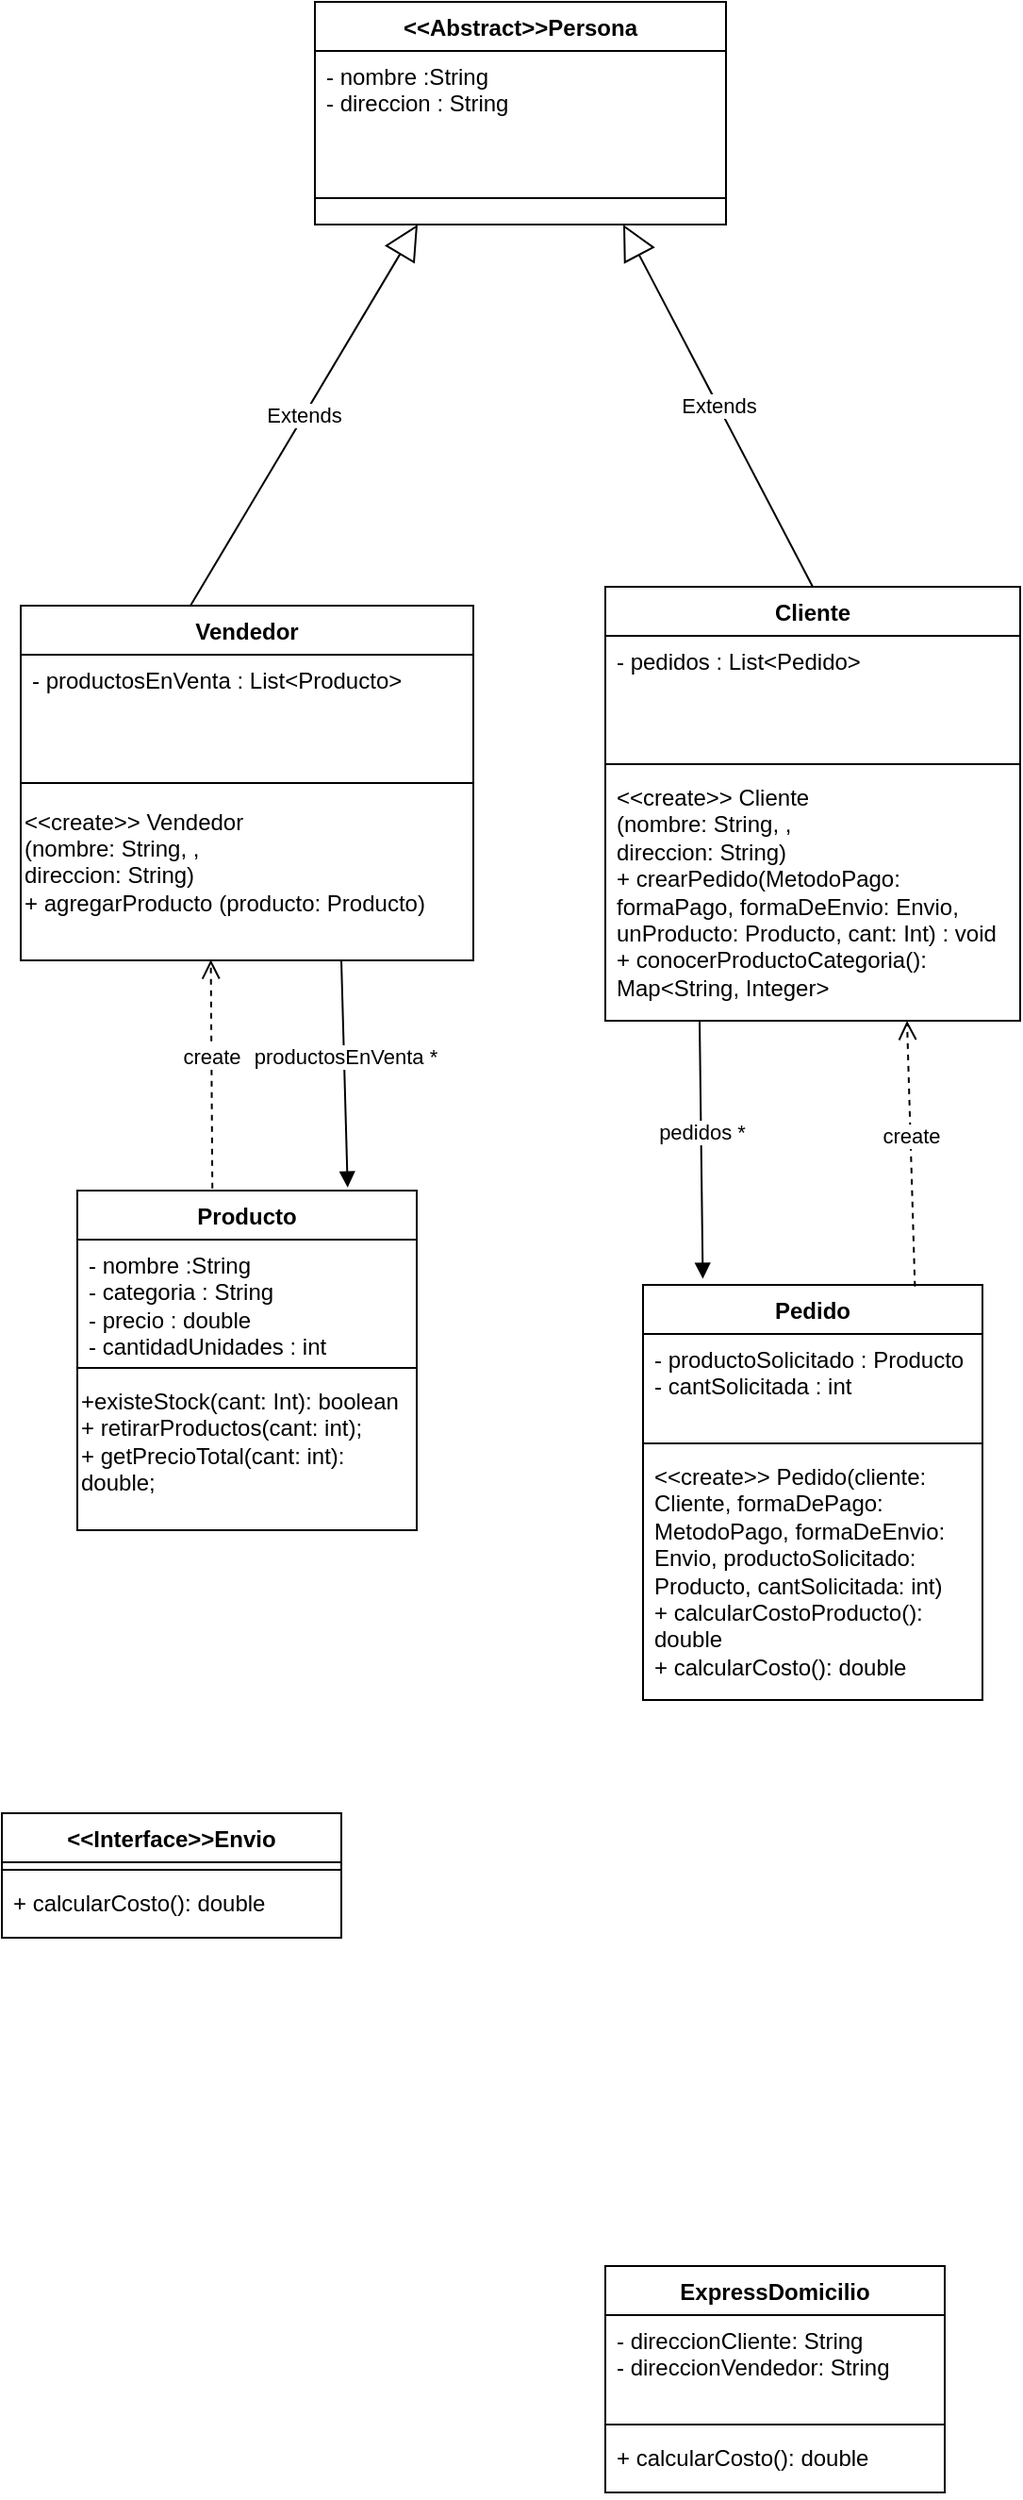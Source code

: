 <mxfile version="24.8.4">
  <diagram name="Page-1" id="Q8XXpIj9l2ZmjCHqsJ5m">
    <mxGraphModel dx="1195" dy="644" grid="1" gridSize="10" guides="1" tooltips="1" connect="1" arrows="1" fold="1" page="1" pageScale="1" pageWidth="1400" pageHeight="850" math="0" shadow="0">
      <root>
        <mxCell id="0" />
        <mxCell id="1" parent="0" />
        <mxCell id="-veU9qJLNlzz8U-IbR3Y-1" value="Vendedor" style="swimlane;fontStyle=1;align=center;verticalAlign=top;childLayout=stackLayout;horizontal=1;startSize=26;horizontalStack=0;resizeParent=1;resizeParentMax=0;resizeLast=0;collapsible=1;marginBottom=0;whiteSpace=wrap;html=1;" parent="1" vertex="1">
          <mxGeometry x="160" y="390" width="240" height="188" as="geometry" />
        </mxCell>
        <mxCell id="rAGmqaZjJyk7b_XVC86M-1" value="Extends" style="endArrow=block;endSize=16;endFill=0;html=1;rounded=0;entryX=0.25;entryY=1;entryDx=0;entryDy=0;" edge="1" parent="-veU9qJLNlzz8U-IbR3Y-1" target="-veU9qJLNlzz8U-IbR3Y-9">
          <mxGeometry width="160" relative="1" as="geometry">
            <mxPoint x="90" as="sourcePoint" />
            <mxPoint x="210" y="-150" as="targetPoint" />
          </mxGeometry>
        </mxCell>
        <mxCell id="-veU9qJLNlzz8U-IbR3Y-2" value="&lt;div&gt;- productosEnVenta : List&amp;lt;Producto&amp;gt;&lt;br&gt;&lt;/div&gt;" style="text;strokeColor=none;fillColor=none;align=left;verticalAlign=top;spacingLeft=4;spacingRight=4;overflow=hidden;rotatable=0;points=[[0,0.5],[1,0.5]];portConstraint=eastwest;whiteSpace=wrap;html=1;" parent="-veU9qJLNlzz8U-IbR3Y-1" vertex="1">
          <mxGeometry y="26" width="240" height="64" as="geometry" />
        </mxCell>
        <mxCell id="-veU9qJLNlzz8U-IbR3Y-3" value="" style="line;strokeWidth=1;fillColor=none;align=left;verticalAlign=middle;spacingTop=-1;spacingLeft=3;spacingRight=3;rotatable=0;labelPosition=right;points=[];portConstraint=eastwest;strokeColor=inherit;" parent="-veU9qJLNlzz8U-IbR3Y-1" vertex="1">
          <mxGeometry y="90" width="240" height="8" as="geometry" />
        </mxCell>
        <mxCell id="rAGmqaZjJyk7b_XVC86M-4" value="&lt;div&gt;&amp;lt;&amp;lt;create&amp;gt;&amp;gt; Vendedor&amp;nbsp;&lt;/div&gt;&lt;div&gt;(nombre: String, ,&amp;nbsp;&lt;/div&gt;&lt;div&gt;direccion: String)&lt;/div&gt;&lt;div&gt;+ agregarProducto (producto: Producto)&lt;br&gt;&lt;/div&gt;&lt;div&gt;&lt;br&gt;&lt;/div&gt;" style="text;html=1;align=left;verticalAlign=middle;resizable=0;points=[];autosize=1;strokeColor=none;fillColor=none;" vertex="1" parent="-veU9qJLNlzz8U-IbR3Y-1">
          <mxGeometry y="98" width="240" height="90" as="geometry" />
        </mxCell>
        <mxCell id="-veU9qJLNlzz8U-IbR3Y-5" value="Producto" style="swimlane;fontStyle=1;align=center;verticalAlign=top;childLayout=stackLayout;horizontal=1;startSize=26;horizontalStack=0;resizeParent=1;resizeParentMax=0;resizeLast=0;collapsible=1;marginBottom=0;whiteSpace=wrap;html=1;" parent="1" vertex="1">
          <mxGeometry x="190" y="700" width="180" height="180" as="geometry" />
        </mxCell>
        <mxCell id="rAGmqaZjJyk7b_XVC86M-11" value="create" style="html=1;verticalAlign=bottom;endArrow=open;dashed=1;endSize=8;curved=0;rounded=0;entryX=0.42;entryY=0.996;entryDx=0;entryDy=0;entryPerimeter=0;exitX=0.347;exitY=1.015;exitDx=0;exitDy=0;exitPerimeter=0;" edge="1" parent="-veU9qJLNlzz8U-IbR3Y-5" target="rAGmqaZjJyk7b_XVC86M-4">
          <mxGeometry relative="1" as="geometry">
            <mxPoint x="71.62" y="-1.17" as="sourcePoint" />
            <mxPoint x="70.0" y="117.18" as="targetPoint" />
          </mxGeometry>
        </mxCell>
        <mxCell id="-veU9qJLNlzz8U-IbR3Y-6" value="&lt;div&gt;- nombre :String&lt;/div&gt;&lt;div&gt;- categoria : String&lt;/div&gt;&lt;div&gt;- precio : double&lt;/div&gt;&lt;div&gt;- cantidadUnidades : int&lt;/div&gt;" style="text;strokeColor=none;fillColor=none;align=left;verticalAlign=top;spacingLeft=4;spacingRight=4;overflow=hidden;rotatable=0;points=[[0,0.5],[1,0.5]];portConstraint=eastwest;whiteSpace=wrap;html=1;" parent="-veU9qJLNlzz8U-IbR3Y-5" vertex="1">
          <mxGeometry y="26" width="180" height="64" as="geometry" />
        </mxCell>
        <mxCell id="-veU9qJLNlzz8U-IbR3Y-7" value="" style="line;strokeWidth=1;fillColor=none;align=left;verticalAlign=middle;spacingTop=-1;spacingLeft=3;spacingRight=3;rotatable=0;labelPosition=right;points=[];portConstraint=eastwest;strokeColor=inherit;" parent="-veU9qJLNlzz8U-IbR3Y-5" vertex="1">
          <mxGeometry y="90" width="180" height="8" as="geometry" />
        </mxCell>
        <mxCell id="rAGmqaZjJyk7b_XVC86M-5" value="&lt;div&gt;+existeStock(cant: Int): boolean&lt;br&gt;&lt;/div&gt;&lt;div&gt;+ retirarProductos(cant: int);&lt;/div&gt;+ getPrecioTotal(cant: int): double;" style="text;whiteSpace=wrap;html=1;" vertex="1" parent="-veU9qJLNlzz8U-IbR3Y-5">
          <mxGeometry y="98" width="180" height="82" as="geometry" />
        </mxCell>
        <mxCell id="-veU9qJLNlzz8U-IbR3Y-9" value="&amp;lt;&amp;lt;Abstract&amp;gt;&amp;gt;Persona" style="swimlane;fontStyle=1;align=center;verticalAlign=top;childLayout=stackLayout;horizontal=1;startSize=26;horizontalStack=0;resizeParent=1;resizeParentMax=0;resizeLast=0;collapsible=1;marginBottom=0;whiteSpace=wrap;html=1;" parent="1" vertex="1">
          <mxGeometry x="316" y="70" width="218" height="118" as="geometry" />
        </mxCell>
        <mxCell id="-veU9qJLNlzz8U-IbR3Y-10" value="&lt;div&gt;- nombre :String&lt;/div&gt;&lt;div&gt;- direccion : String&lt;/div&gt;" style="text;strokeColor=none;fillColor=none;align=left;verticalAlign=top;spacingLeft=4;spacingRight=4;overflow=hidden;rotatable=0;points=[[0,0.5],[1,0.5]];portConstraint=eastwest;whiteSpace=wrap;html=1;" parent="-veU9qJLNlzz8U-IbR3Y-9" vertex="1">
          <mxGeometry y="26" width="218" height="64" as="geometry" />
        </mxCell>
        <mxCell id="-veU9qJLNlzz8U-IbR3Y-11" value="" style="line;strokeWidth=1;fillColor=none;align=left;verticalAlign=middle;spacingTop=-1;spacingLeft=3;spacingRight=3;rotatable=0;labelPosition=right;points=[];portConstraint=eastwest;strokeColor=inherit;" parent="-veU9qJLNlzz8U-IbR3Y-9" vertex="1">
          <mxGeometry y="90" width="218" height="28" as="geometry" />
        </mxCell>
        <mxCell id="-veU9qJLNlzz8U-IbR3Y-13" value="Cliente" style="swimlane;fontStyle=1;align=center;verticalAlign=top;childLayout=stackLayout;horizontal=1;startSize=26;horizontalStack=0;resizeParent=1;resizeParentMax=0;resizeLast=0;collapsible=1;marginBottom=0;whiteSpace=wrap;html=1;" parent="1" vertex="1">
          <mxGeometry x="470" y="380" width="220" height="230" as="geometry" />
        </mxCell>
        <mxCell id="-veU9qJLNlzz8U-IbR3Y-14" value="&lt;div&gt;- pedidos : List&amp;lt;Pedido&amp;gt;&lt;br&gt;&lt;/div&gt;" style="text;strokeColor=none;fillColor=none;align=left;verticalAlign=top;spacingLeft=4;spacingRight=4;overflow=hidden;rotatable=0;points=[[0,0.5],[1,0.5]];portConstraint=eastwest;whiteSpace=wrap;html=1;" parent="-veU9qJLNlzz8U-IbR3Y-13" vertex="1">
          <mxGeometry y="26" width="220" height="64" as="geometry" />
        </mxCell>
        <mxCell id="-veU9qJLNlzz8U-IbR3Y-15" value="" style="line;strokeWidth=1;fillColor=none;align=left;verticalAlign=middle;spacingTop=-1;spacingLeft=3;spacingRight=3;rotatable=0;labelPosition=right;points=[];portConstraint=eastwest;strokeColor=inherit;" parent="-veU9qJLNlzz8U-IbR3Y-13" vertex="1">
          <mxGeometry y="90" width="220" height="8" as="geometry" />
        </mxCell>
        <mxCell id="-veU9qJLNlzz8U-IbR3Y-16" value="&lt;div&gt;&lt;div&gt;&amp;lt;&amp;lt;create&amp;gt;&amp;gt; Cliente&lt;/div&gt;&lt;div&gt;(nombre: String, ,&amp;nbsp;&lt;/div&gt;&lt;div&gt;direccion: String)&lt;/div&gt;+ crearPedido(MetodoPago: formaPago, formaDeEnvio: Envio, unProducto: Producto, cant: Int) : void&lt;/div&gt;&lt;div&gt;+ conocerProductoCategoria(): Map&amp;lt;String, Integer&amp;gt;&lt;br&gt;&lt;/div&gt;" style="text;strokeColor=none;fillColor=none;align=left;verticalAlign=top;spacingLeft=4;spacingRight=4;overflow=hidden;rotatable=0;points=[[0,0.5],[1,0.5]];portConstraint=eastwest;whiteSpace=wrap;html=1;" parent="-veU9qJLNlzz8U-IbR3Y-13" vertex="1">
          <mxGeometry y="98" width="220" height="132" as="geometry" />
        </mxCell>
        <mxCell id="-veU9qJLNlzz8U-IbR3Y-17" value="Pedido" style="swimlane;fontStyle=1;align=center;verticalAlign=top;childLayout=stackLayout;horizontal=1;startSize=26;horizontalStack=0;resizeParent=1;resizeParentMax=0;resizeLast=0;collapsible=1;marginBottom=0;whiteSpace=wrap;html=1;" parent="1" vertex="1">
          <mxGeometry x="490" y="750" width="180" height="220" as="geometry" />
        </mxCell>
        <mxCell id="-veU9qJLNlzz8U-IbR3Y-18" value="&lt;div&gt;- productoSolicitado : Producto&lt;/div&gt;&lt;div&gt;- cantSolicitada : int&lt;br&gt;&lt;/div&gt;" style="text;strokeColor=none;fillColor=none;align=left;verticalAlign=top;spacingLeft=4;spacingRight=4;overflow=hidden;rotatable=0;points=[[0,0.5],[1,0.5]];portConstraint=eastwest;whiteSpace=wrap;html=1;" parent="-veU9qJLNlzz8U-IbR3Y-17" vertex="1">
          <mxGeometry y="26" width="180" height="54" as="geometry" />
        </mxCell>
        <mxCell id="-veU9qJLNlzz8U-IbR3Y-19" value="" style="line;strokeWidth=1;fillColor=none;align=left;verticalAlign=middle;spacingTop=-1;spacingLeft=3;spacingRight=3;rotatable=0;labelPosition=right;points=[];portConstraint=eastwest;strokeColor=inherit;" parent="-veU9qJLNlzz8U-IbR3Y-17" vertex="1">
          <mxGeometry y="80" width="180" height="8" as="geometry" />
        </mxCell>
        <mxCell id="-veU9qJLNlzz8U-IbR3Y-20" value="&amp;lt;&amp;lt;create&amp;gt;&amp;gt; Pedido(cliente: Cliente, formaDePago: MetodoPago, formaDeEnvio: Envio, productoSolicitado: Producto, cantSolicitada: int)&lt;br&gt;+ calcularCostoProducto(): double&lt;br&gt;+ calcularCosto(): double" style="text;strokeColor=none;fillColor=none;align=left;verticalAlign=top;spacingLeft=4;spacingRight=4;overflow=hidden;rotatable=0;points=[[0,0.5],[1,0.5]];portConstraint=eastwest;whiteSpace=wrap;html=1;" parent="-veU9qJLNlzz8U-IbR3Y-17" vertex="1">
          <mxGeometry y="88" width="180" height="132" as="geometry" />
        </mxCell>
        <mxCell id="rAGmqaZjJyk7b_XVC86M-2" value="Extends" style="endArrow=block;endSize=16;endFill=0;html=1;rounded=0;exitX=0.5;exitY=0;exitDx=0;exitDy=0;entryX=0.75;entryY=1;entryDx=0;entryDy=0;" edge="1" parent="1" source="-veU9qJLNlzz8U-IbR3Y-13" target="-veU9qJLNlzz8U-IbR3Y-9">
          <mxGeometry width="160" relative="1" as="geometry">
            <mxPoint x="570" y="410" as="sourcePoint" />
            <mxPoint x="470" y="240" as="targetPoint" />
          </mxGeometry>
        </mxCell>
        <mxCell id="rAGmqaZjJyk7b_XVC86M-6" value="pedidos *" style="html=1;verticalAlign=bottom;endArrow=block;curved=0;rounded=0;entryX=0.454;entryY=-0.012;entryDx=0;entryDy=0;entryPerimeter=0;" edge="1" parent="1">
          <mxGeometry width="80" relative="1" as="geometry">
            <mxPoint x="520" y="610" as="sourcePoint" />
            <mxPoint x="521.72" y="746.76" as="targetPoint" />
          </mxGeometry>
        </mxCell>
        <mxCell id="rAGmqaZjJyk7b_XVC86M-10" value="productosEnVenta *" style="html=1;verticalAlign=bottom;endArrow=block;curved=0;rounded=0;entryX=0.352;entryY=-0.007;entryDx=0;entryDy=0;entryPerimeter=0;" edge="1" parent="1">
          <mxGeometry width="80" relative="1" as="geometry">
            <mxPoint x="330" y="578" as="sourcePoint" />
            <mxPoint x="333.36" y="698.39" as="targetPoint" />
          </mxGeometry>
        </mxCell>
        <mxCell id="rAGmqaZjJyk7b_XVC86M-12" value="create" style="html=1;verticalAlign=bottom;endArrow=open;dashed=1;endSize=8;curved=0;rounded=0;entryX=0.42;entryY=0.996;entryDx=0;entryDy=0;entryPerimeter=0;exitX=0.801;exitY=0.004;exitDx=0;exitDy=0;exitPerimeter=0;" edge="1" parent="1" source="-veU9qJLNlzz8U-IbR3Y-17">
          <mxGeometry relative="1" as="geometry">
            <mxPoint x="630.62" y="730.83" as="sourcePoint" />
            <mxPoint x="630.0" y="610" as="targetPoint" />
          </mxGeometry>
        </mxCell>
        <mxCell id="rAGmqaZjJyk7b_XVC86M-13" value="&amp;lt;&amp;lt;Interface&amp;gt;&amp;gt;Envio" style="swimlane;fontStyle=1;align=center;verticalAlign=top;childLayout=stackLayout;horizontal=1;startSize=26;horizontalStack=0;resizeParent=1;resizeParentMax=0;resizeLast=0;collapsible=1;marginBottom=0;whiteSpace=wrap;html=1;" vertex="1" parent="1">
          <mxGeometry x="150" y="1030" width="180" height="66" as="geometry" />
        </mxCell>
        <mxCell id="rAGmqaZjJyk7b_XVC86M-15" value="" style="line;strokeWidth=1;fillColor=none;align=left;verticalAlign=middle;spacingTop=-1;spacingLeft=3;spacingRight=3;rotatable=0;labelPosition=right;points=[];portConstraint=eastwest;strokeColor=inherit;" vertex="1" parent="rAGmqaZjJyk7b_XVC86M-13">
          <mxGeometry y="26" width="180" height="8" as="geometry" />
        </mxCell>
        <mxCell id="rAGmqaZjJyk7b_XVC86M-16" value="+ calcularCosto(): double" style="text;strokeColor=none;fillColor=none;align=left;verticalAlign=top;spacingLeft=4;spacingRight=4;overflow=hidden;rotatable=0;points=[[0,0.5],[1,0.5]];portConstraint=eastwest;whiteSpace=wrap;html=1;" vertex="1" parent="rAGmqaZjJyk7b_XVC86M-13">
          <mxGeometry y="34" width="180" height="32" as="geometry" />
        </mxCell>
        <mxCell id="rAGmqaZjJyk7b_XVC86M-18" value="ExpressDomicilio" style="swimlane;fontStyle=1;align=center;verticalAlign=top;childLayout=stackLayout;horizontal=1;startSize=26;horizontalStack=0;resizeParent=1;resizeParentMax=0;resizeLast=0;collapsible=1;marginBottom=0;whiteSpace=wrap;html=1;" vertex="1" parent="1">
          <mxGeometry x="470" y="1270" width="180" height="120" as="geometry" />
        </mxCell>
        <mxCell id="rAGmqaZjJyk7b_XVC86M-19" value="&lt;div&gt;- direccionCliente: String&lt;/div&gt;&lt;div&gt;- direccionVendedor: String&lt;br&gt;&lt;/div&gt;" style="text;strokeColor=none;fillColor=none;align=left;verticalAlign=top;spacingLeft=4;spacingRight=4;overflow=hidden;rotatable=0;points=[[0,0.5],[1,0.5]];portConstraint=eastwest;whiteSpace=wrap;html=1;" vertex="1" parent="rAGmqaZjJyk7b_XVC86M-18">
          <mxGeometry y="26" width="180" height="54" as="geometry" />
        </mxCell>
        <mxCell id="rAGmqaZjJyk7b_XVC86M-20" value="" style="line;strokeWidth=1;fillColor=none;align=left;verticalAlign=middle;spacingTop=-1;spacingLeft=3;spacingRight=3;rotatable=0;labelPosition=right;points=[];portConstraint=eastwest;strokeColor=inherit;" vertex="1" parent="rAGmqaZjJyk7b_XVC86M-18">
          <mxGeometry y="80" width="180" height="8" as="geometry" />
        </mxCell>
        <mxCell id="rAGmqaZjJyk7b_XVC86M-21" value="+ calcularCosto(): double" style="text;strokeColor=none;fillColor=none;align=left;verticalAlign=top;spacingLeft=4;spacingRight=4;overflow=hidden;rotatable=0;points=[[0,0.5],[1,0.5]];portConstraint=eastwest;whiteSpace=wrap;html=1;" vertex="1" parent="rAGmqaZjJyk7b_XVC86M-18">
          <mxGeometry y="88" width="180" height="32" as="geometry" />
        </mxCell>
      </root>
    </mxGraphModel>
  </diagram>
</mxfile>
